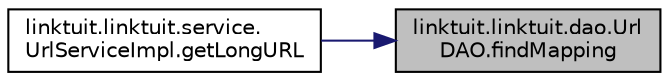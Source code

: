 digraph "linktuit.linktuit.dao.UrlDAO.findMapping"
{
 // LATEX_PDF_SIZE
  edge [fontname="Helvetica",fontsize="10",labelfontname="Helvetica",labelfontsize="10"];
  node [fontname="Helvetica",fontsize="10",shape=record];
  rankdir="RL";
  Node1 [label="linktuit.linktuit.dao.Url\lDAO.findMapping",height=0.2,width=0.4,color="black", fillcolor="grey75", style="filled", fontcolor="black",tooltip=" "];
  Node1 -> Node2 [dir="back",color="midnightblue",fontsize="10",style="solid"];
  Node2 [label="linktuit.linktuit.service.\lUrlServiceImpl.getLongURL",height=0.2,width=0.4,color="black", fillcolor="white", style="filled",URL="$classlinktuit_1_1linktuit_1_1service_1_1_url_service_impl.html#aa9666536bbfecc39422685821aa664fb",tooltip=" "];
}
